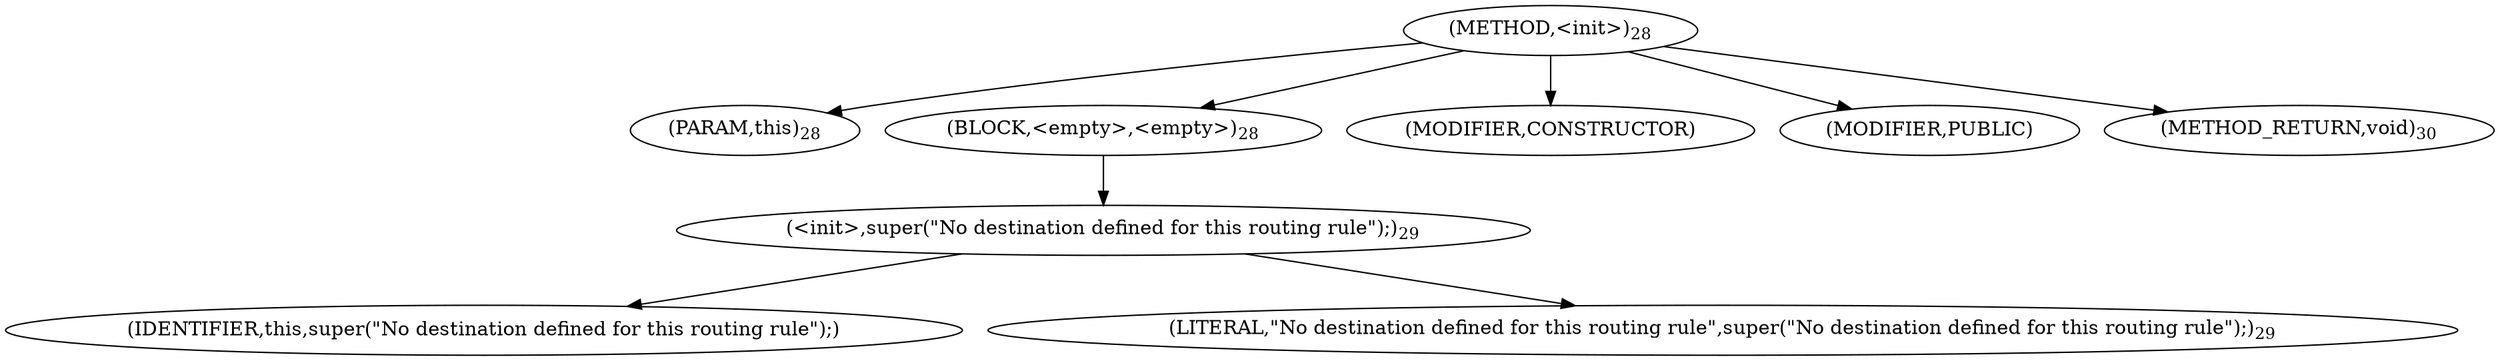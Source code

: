 digraph "&lt;init&gt;" {  
"10" [label = <(METHOD,&lt;init&gt;)<SUB>28</SUB>> ]
"4" [label = <(PARAM,this)<SUB>28</SUB>> ]
"11" [label = <(BLOCK,&lt;empty&gt;,&lt;empty&gt;)<SUB>28</SUB>> ]
"12" [label = <(&lt;init&gt;,super(&quot;No destination defined for this routing rule&quot;);)<SUB>29</SUB>> ]
"3" [label = <(IDENTIFIER,this,super(&quot;No destination defined for this routing rule&quot;);)> ]
"13" [label = <(LITERAL,&quot;No destination defined for this routing rule&quot;,super(&quot;No destination defined for this routing rule&quot;);)<SUB>29</SUB>> ]
"14" [label = <(MODIFIER,CONSTRUCTOR)> ]
"15" [label = <(MODIFIER,PUBLIC)> ]
"16" [label = <(METHOD_RETURN,void)<SUB>30</SUB>> ]
  "10" -> "4" 
  "10" -> "11" 
  "10" -> "14" 
  "10" -> "15" 
  "10" -> "16" 
  "11" -> "12" 
  "12" -> "3" 
  "12" -> "13" 
}
